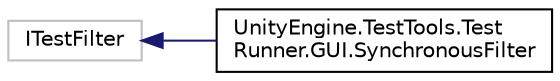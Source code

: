 digraph "Graphical Class Hierarchy"
{
 // LATEX_PDF_SIZE
  edge [fontname="Helvetica",fontsize="10",labelfontname="Helvetica",labelfontsize="10"];
  node [fontname="Helvetica",fontsize="10",shape=record];
  rankdir="LR";
  Node337 [label="ITestFilter",height=0.2,width=0.4,color="grey75", fillcolor="white", style="filled",tooltip=" "];
  Node337 -> Node0 [dir="back",color="midnightblue",fontsize="10",style="solid",fontname="Helvetica"];
  Node0 [label="UnityEngine.TestTools.Test\lRunner.GUI.SynchronousFilter",height=0.2,width=0.4,color="black", fillcolor="white", style="filled",URL="$class_unity_engine_1_1_test_tools_1_1_test_runner_1_1_g_u_i_1_1_synchronous_filter.html",tooltip=" "];
}
